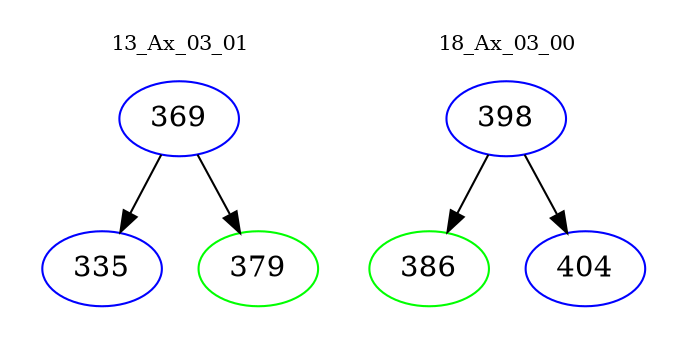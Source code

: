 digraph{
subgraph cluster_0 {
color = white
label = "13_Ax_03_01";
fontsize=10;
T0_369 [label="369", color="blue"]
T0_369 -> T0_335 [color="black"]
T0_335 [label="335", color="blue"]
T0_369 -> T0_379 [color="black"]
T0_379 [label="379", color="green"]
}
subgraph cluster_1 {
color = white
label = "18_Ax_03_00";
fontsize=10;
T1_398 [label="398", color="blue"]
T1_398 -> T1_386 [color="black"]
T1_386 [label="386", color="green"]
T1_398 -> T1_404 [color="black"]
T1_404 [label="404", color="blue"]
}
}
